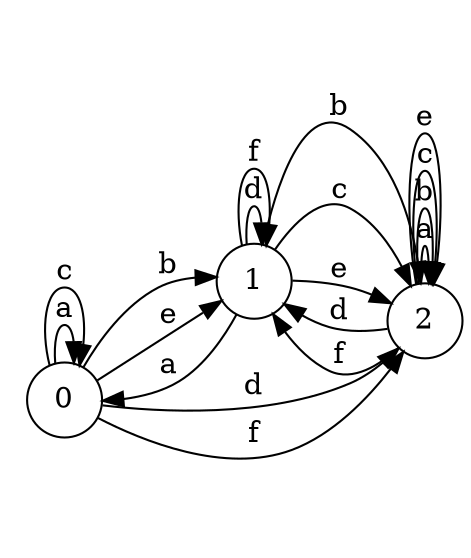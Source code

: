 digraph n3_3 {
__start0 [label="" shape="none"];

rankdir=LR;
size="8,5";

s0 [style="filled", color="black", fillcolor="white" shape="circle", label="0"];
s1 [style="filled", color="black", fillcolor="white" shape="circle", label="1"];
s2 [style="filled", color="black", fillcolor="white" shape="circle", label="2"];
s0 -> s0 [label="a"];
s0 -> s1 [label="b"];
s0 -> s0 [label="c"];
s0 -> s2 [label="d"];
s0 -> s1 [label="e"];
s0 -> s2 [label="f"];
s1 -> s0 [label="a"];
s1 -> s2 [label="b"];
s1 -> s2 [label="c"];
s1 -> s1 [label="d"];
s1 -> s2 [label="e"];
s1 -> s1 [label="f"];
s2 -> s2 [label="a"];
s2 -> s2 [label="b"];
s2 -> s2 [label="c"];
s2 -> s1 [label="d"];
s2 -> s2 [label="e"];
s2 -> s1 [label="f"];

}